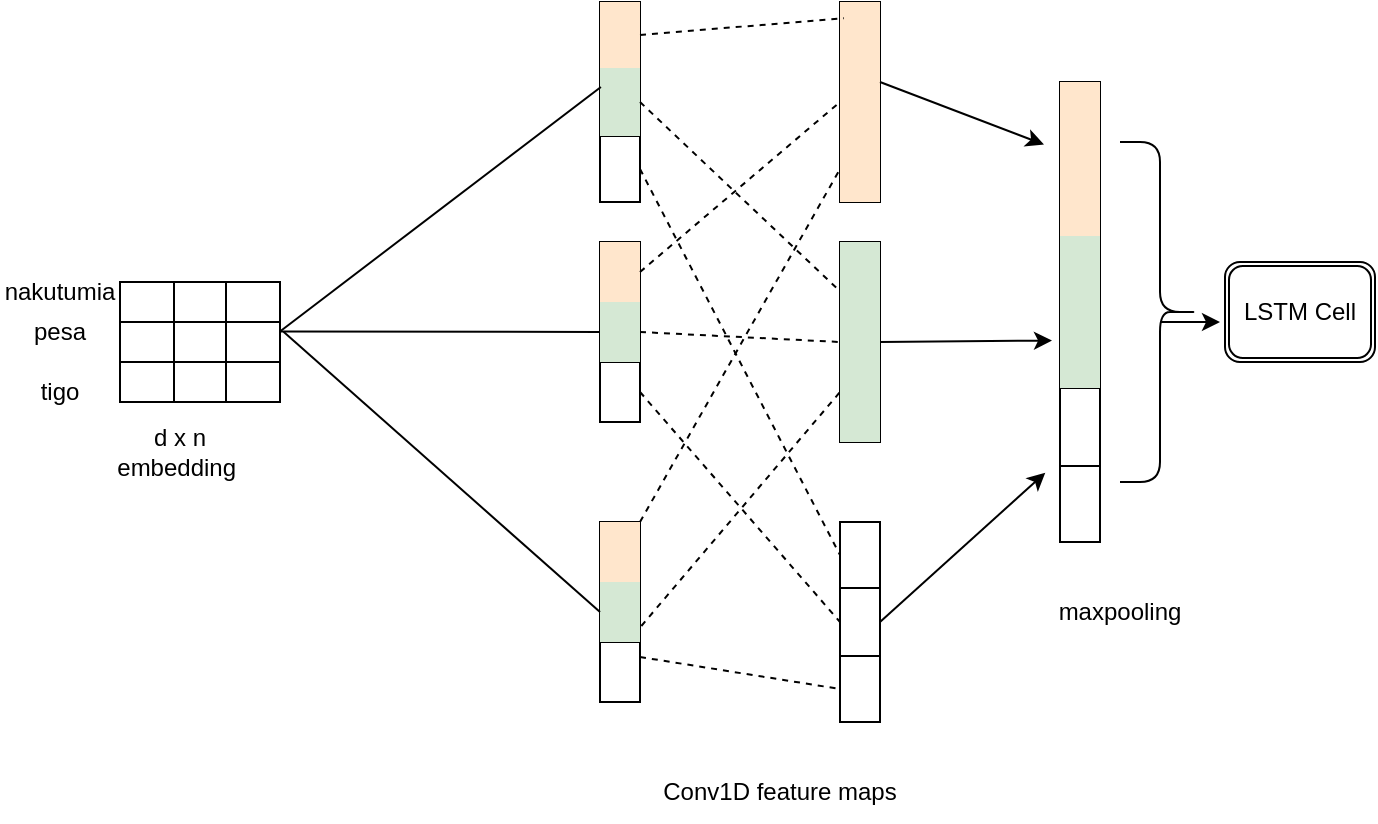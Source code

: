 <mxfile version="21.0.2" type="github">
  <diagram name="Page-1" id="agUg45UXipA3-LXiE4qr">
    <mxGraphModel dx="794" dy="470" grid="1" gridSize="10" guides="1" tooltips="1" connect="1" arrows="1" fold="1" page="1" pageScale="1" pageWidth="850" pageHeight="1100" math="0" shadow="0">
      <root>
        <mxCell id="0" />
        <mxCell id="1" parent="0" />
        <mxCell id="tPql8nwHRE3eNj_HZZmI-1" value="" style="shape=table;startSize=0;container=1;collapsible=0;childLayout=tableLayout;fontSize=16;" vertex="1" parent="1">
          <mxGeometry x="80" y="360" width="80" height="60" as="geometry" />
        </mxCell>
        <mxCell id="tPql8nwHRE3eNj_HZZmI-2" value="" style="shape=tableRow;horizontal=0;startSize=0;swimlaneHead=0;swimlaneBody=0;strokeColor=inherit;top=0;left=0;bottom=0;right=0;collapsible=0;dropTarget=0;fillColor=none;points=[[0,0.5],[1,0.5]];portConstraint=eastwest;fontSize=16;" vertex="1" parent="tPql8nwHRE3eNj_HZZmI-1">
          <mxGeometry width="80" height="20" as="geometry" />
        </mxCell>
        <mxCell id="tPql8nwHRE3eNj_HZZmI-3" value="" style="shape=partialRectangle;html=1;whiteSpace=wrap;connectable=0;strokeColor=inherit;overflow=hidden;fillColor=none;top=0;left=0;bottom=0;right=0;pointerEvents=1;fontSize=16;" vertex="1" parent="tPql8nwHRE3eNj_HZZmI-2">
          <mxGeometry width="27" height="20" as="geometry">
            <mxRectangle width="27" height="20" as="alternateBounds" />
          </mxGeometry>
        </mxCell>
        <mxCell id="tPql8nwHRE3eNj_HZZmI-4" value="" style="shape=partialRectangle;html=1;whiteSpace=wrap;connectable=0;strokeColor=inherit;overflow=hidden;fillColor=none;top=0;left=0;bottom=0;right=0;pointerEvents=1;fontSize=16;" vertex="1" parent="tPql8nwHRE3eNj_HZZmI-2">
          <mxGeometry x="27" width="26" height="20" as="geometry">
            <mxRectangle width="26" height="20" as="alternateBounds" />
          </mxGeometry>
        </mxCell>
        <mxCell id="tPql8nwHRE3eNj_HZZmI-5" value="" style="shape=partialRectangle;html=1;whiteSpace=wrap;connectable=0;strokeColor=inherit;overflow=hidden;fillColor=none;top=0;left=0;bottom=0;right=0;pointerEvents=1;fontSize=16;" vertex="1" parent="tPql8nwHRE3eNj_HZZmI-2">
          <mxGeometry x="53" width="27" height="20" as="geometry">
            <mxRectangle width="27" height="20" as="alternateBounds" />
          </mxGeometry>
        </mxCell>
        <mxCell id="tPql8nwHRE3eNj_HZZmI-6" value="" style="shape=tableRow;horizontal=0;startSize=0;swimlaneHead=0;swimlaneBody=0;strokeColor=inherit;top=0;left=0;bottom=0;right=0;collapsible=0;dropTarget=0;fillColor=none;points=[[0,0.5],[1,0.5]];portConstraint=eastwest;fontSize=16;" vertex="1" parent="tPql8nwHRE3eNj_HZZmI-1">
          <mxGeometry y="20" width="80" height="20" as="geometry" />
        </mxCell>
        <mxCell id="tPql8nwHRE3eNj_HZZmI-7" value="" style="shape=partialRectangle;html=1;whiteSpace=wrap;connectable=0;strokeColor=inherit;overflow=hidden;fillColor=none;top=0;left=0;bottom=0;right=0;pointerEvents=1;fontSize=16;" vertex="1" parent="tPql8nwHRE3eNj_HZZmI-6">
          <mxGeometry width="27" height="20" as="geometry">
            <mxRectangle width="27" height="20" as="alternateBounds" />
          </mxGeometry>
        </mxCell>
        <mxCell id="tPql8nwHRE3eNj_HZZmI-8" value="" style="shape=partialRectangle;html=1;whiteSpace=wrap;connectable=0;strokeColor=inherit;overflow=hidden;fillColor=none;top=0;left=0;bottom=0;right=0;pointerEvents=1;fontSize=16;" vertex="1" parent="tPql8nwHRE3eNj_HZZmI-6">
          <mxGeometry x="27" width="26" height="20" as="geometry">
            <mxRectangle width="26" height="20" as="alternateBounds" />
          </mxGeometry>
        </mxCell>
        <mxCell id="tPql8nwHRE3eNj_HZZmI-9" value="" style="shape=partialRectangle;html=1;whiteSpace=wrap;connectable=0;strokeColor=inherit;overflow=hidden;fillColor=none;top=0;left=0;bottom=0;right=0;pointerEvents=1;fontSize=16;" vertex="1" parent="tPql8nwHRE3eNj_HZZmI-6">
          <mxGeometry x="53" width="27" height="20" as="geometry">
            <mxRectangle width="27" height="20" as="alternateBounds" />
          </mxGeometry>
        </mxCell>
        <mxCell id="tPql8nwHRE3eNj_HZZmI-10" value="" style="shape=tableRow;horizontal=0;startSize=0;swimlaneHead=0;swimlaneBody=0;strokeColor=inherit;top=0;left=0;bottom=0;right=0;collapsible=0;dropTarget=0;fillColor=none;points=[[0,0.5],[1,0.5]];portConstraint=eastwest;fontSize=16;" vertex="1" parent="tPql8nwHRE3eNj_HZZmI-1">
          <mxGeometry y="40" width="80" height="20" as="geometry" />
        </mxCell>
        <mxCell id="tPql8nwHRE3eNj_HZZmI-11" value="" style="shape=partialRectangle;html=1;whiteSpace=wrap;connectable=0;strokeColor=inherit;overflow=hidden;fillColor=none;top=0;left=0;bottom=0;right=0;pointerEvents=1;fontSize=16;" vertex="1" parent="tPql8nwHRE3eNj_HZZmI-10">
          <mxGeometry width="27" height="20" as="geometry">
            <mxRectangle width="27" height="20" as="alternateBounds" />
          </mxGeometry>
        </mxCell>
        <mxCell id="tPql8nwHRE3eNj_HZZmI-12" value="" style="shape=partialRectangle;html=1;whiteSpace=wrap;connectable=0;strokeColor=inherit;overflow=hidden;fillColor=none;top=0;left=0;bottom=0;right=0;pointerEvents=1;fontSize=16;" vertex="1" parent="tPql8nwHRE3eNj_HZZmI-10">
          <mxGeometry x="27" width="26" height="20" as="geometry">
            <mxRectangle width="26" height="20" as="alternateBounds" />
          </mxGeometry>
        </mxCell>
        <mxCell id="tPql8nwHRE3eNj_HZZmI-13" value="" style="shape=partialRectangle;html=1;whiteSpace=wrap;connectable=0;strokeColor=inherit;overflow=hidden;fillColor=none;top=0;left=0;bottom=0;right=0;pointerEvents=1;fontSize=16;" vertex="1" parent="tPql8nwHRE3eNj_HZZmI-10">
          <mxGeometry x="53" width="27" height="20" as="geometry">
            <mxRectangle width="27" height="20" as="alternateBounds" />
          </mxGeometry>
        </mxCell>
        <mxCell id="tPql8nwHRE3eNj_HZZmI-41" value="" style="shape=table;startSize=0;container=1;collapsible=0;childLayout=tableLayout;fontSize=16;direction=north;" vertex="1" parent="1">
          <mxGeometry x="320" y="220" width="20" height="100" as="geometry" />
        </mxCell>
        <mxCell id="tPql8nwHRE3eNj_HZZmI-42" value="" style="shape=tableRow;horizontal=0;startSize=0;swimlaneHead=0;swimlaneBody=0;strokeColor=inherit;top=0;left=0;bottom=0;right=0;collapsible=0;dropTarget=0;fillColor=none;points=[[0,0.5],[1,0.5]];portConstraint=eastwest;fontSize=16;" vertex="1" parent="tPql8nwHRE3eNj_HZZmI-41">
          <mxGeometry width="20" height="33" as="geometry" />
        </mxCell>
        <mxCell id="tPql8nwHRE3eNj_HZZmI-58" style="shape=partialRectangle;html=1;whiteSpace=wrap;connectable=0;strokeColor=#d79b00;overflow=hidden;fillColor=#ffe6cc;top=0;left=0;bottom=0;right=0;pointerEvents=1;fontSize=16;" vertex="1" parent="tPql8nwHRE3eNj_HZZmI-42">
          <mxGeometry width="20" height="33" as="geometry">
            <mxRectangle width="20" height="33" as="alternateBounds" />
          </mxGeometry>
        </mxCell>
        <mxCell id="tPql8nwHRE3eNj_HZZmI-46" value="" style="shape=tableRow;horizontal=0;startSize=0;swimlaneHead=0;swimlaneBody=0;strokeColor=inherit;top=0;left=0;bottom=0;right=0;collapsible=0;dropTarget=0;fillColor=none;points=[[0,0.5],[1,0.5]];portConstraint=eastwest;fontSize=16;" vertex="1" parent="tPql8nwHRE3eNj_HZZmI-41">
          <mxGeometry y="33" width="20" height="34" as="geometry" />
        </mxCell>
        <mxCell id="tPql8nwHRE3eNj_HZZmI-59" style="shape=partialRectangle;html=1;whiteSpace=wrap;connectable=0;strokeColor=#82b366;overflow=hidden;fillColor=#d5e8d4;top=0;left=0;bottom=0;right=0;pointerEvents=1;fontSize=16;" vertex="1" parent="tPql8nwHRE3eNj_HZZmI-46">
          <mxGeometry width="20" height="34" as="geometry">
            <mxRectangle width="20" height="34" as="alternateBounds" />
          </mxGeometry>
        </mxCell>
        <mxCell id="tPql8nwHRE3eNj_HZZmI-54" style="shape=tableRow;horizontal=0;startSize=0;swimlaneHead=0;swimlaneBody=0;strokeColor=inherit;top=0;left=0;bottom=0;right=0;collapsible=0;dropTarget=0;fillColor=none;points=[[0,0.5],[1,0.5]];portConstraint=eastwest;fontSize=16;" vertex="1" parent="tPql8nwHRE3eNj_HZZmI-41">
          <mxGeometry y="67" width="20" height="33" as="geometry" />
        </mxCell>
        <mxCell id="tPql8nwHRE3eNj_HZZmI-60" style="shape=partialRectangle;html=1;whiteSpace=wrap;connectable=0;strokeColor=inherit;overflow=hidden;fillColor=none;top=0;left=0;bottom=0;right=0;pointerEvents=1;fontSize=16;" vertex="1" parent="tPql8nwHRE3eNj_HZZmI-54">
          <mxGeometry width="20" height="33" as="geometry">
            <mxRectangle width="20" height="33" as="alternateBounds" />
          </mxGeometry>
        </mxCell>
        <mxCell id="tPql8nwHRE3eNj_HZZmI-64" value="" style="shape=table;startSize=0;container=1;collapsible=0;childLayout=tableLayout;fontSize=16;direction=north;" vertex="1" parent="1">
          <mxGeometry x="320" y="480" width="20" height="90" as="geometry" />
        </mxCell>
        <mxCell id="tPql8nwHRE3eNj_HZZmI-65" value="" style="shape=tableRow;horizontal=0;startSize=0;swimlaneHead=0;swimlaneBody=0;strokeColor=inherit;top=0;left=0;bottom=0;right=0;collapsible=0;dropTarget=0;fillColor=none;points=[[0,0.5],[1,0.5]];portConstraint=eastwest;fontSize=16;" vertex="1" parent="tPql8nwHRE3eNj_HZZmI-64">
          <mxGeometry width="20" height="30" as="geometry" />
        </mxCell>
        <mxCell id="tPql8nwHRE3eNj_HZZmI-66" style="shape=partialRectangle;html=1;whiteSpace=wrap;connectable=0;strokeColor=#d79b00;overflow=hidden;fillColor=#ffe6cc;top=0;left=0;bottom=0;right=0;pointerEvents=1;fontSize=16;" vertex="1" parent="tPql8nwHRE3eNj_HZZmI-65">
          <mxGeometry width="20" height="30" as="geometry">
            <mxRectangle width="20" height="30" as="alternateBounds" />
          </mxGeometry>
        </mxCell>
        <mxCell id="tPql8nwHRE3eNj_HZZmI-67" value="" style="shape=tableRow;horizontal=0;startSize=0;swimlaneHead=0;swimlaneBody=0;strokeColor=inherit;top=0;left=0;bottom=0;right=0;collapsible=0;dropTarget=0;fillColor=none;points=[[0,0.5],[1,0.5]];portConstraint=eastwest;fontSize=16;" vertex="1" parent="tPql8nwHRE3eNj_HZZmI-64">
          <mxGeometry y="30" width="20" height="30" as="geometry" />
        </mxCell>
        <mxCell id="tPql8nwHRE3eNj_HZZmI-68" style="shape=partialRectangle;html=1;whiteSpace=wrap;connectable=0;strokeColor=#82b366;overflow=hidden;fillColor=#d5e8d4;top=0;left=0;bottom=0;right=0;pointerEvents=1;fontSize=16;" vertex="1" parent="tPql8nwHRE3eNj_HZZmI-67">
          <mxGeometry width="20" height="30" as="geometry">
            <mxRectangle width="20" height="30" as="alternateBounds" />
          </mxGeometry>
        </mxCell>
        <mxCell id="tPql8nwHRE3eNj_HZZmI-69" style="shape=tableRow;horizontal=0;startSize=0;swimlaneHead=0;swimlaneBody=0;strokeColor=inherit;top=0;left=0;bottom=0;right=0;collapsible=0;dropTarget=0;fillColor=none;points=[[0,0.5],[1,0.5]];portConstraint=eastwest;fontSize=16;" vertex="1" parent="tPql8nwHRE3eNj_HZZmI-64">
          <mxGeometry y="60" width="20" height="30" as="geometry" />
        </mxCell>
        <mxCell id="tPql8nwHRE3eNj_HZZmI-70" style="shape=partialRectangle;html=1;whiteSpace=wrap;connectable=0;strokeColor=inherit;overflow=hidden;fillColor=none;top=0;left=0;bottom=0;right=0;pointerEvents=1;fontSize=16;" vertex="1" parent="tPql8nwHRE3eNj_HZZmI-69">
          <mxGeometry width="20" height="30" as="geometry">
            <mxRectangle width="20" height="30" as="alternateBounds" />
          </mxGeometry>
        </mxCell>
        <mxCell id="tPql8nwHRE3eNj_HZZmI-71" value="" style="shape=table;startSize=0;container=1;collapsible=0;childLayout=tableLayout;fontSize=16;direction=north;" vertex="1" parent="1">
          <mxGeometry x="320" y="340" width="20" height="90" as="geometry" />
        </mxCell>
        <mxCell id="tPql8nwHRE3eNj_HZZmI-72" value="" style="shape=tableRow;horizontal=0;startSize=0;swimlaneHead=0;swimlaneBody=0;strokeColor=inherit;top=0;left=0;bottom=0;right=0;collapsible=0;dropTarget=0;fillColor=none;points=[[0,0.5],[1,0.5]];portConstraint=eastwest;fontSize=16;" vertex="1" parent="tPql8nwHRE3eNj_HZZmI-71">
          <mxGeometry width="20" height="30" as="geometry" />
        </mxCell>
        <mxCell id="tPql8nwHRE3eNj_HZZmI-73" style="shape=partialRectangle;html=1;whiteSpace=wrap;connectable=0;strokeColor=#d79b00;overflow=hidden;fillColor=#ffe6cc;top=0;left=0;bottom=0;right=0;pointerEvents=1;fontSize=16;" vertex="1" parent="tPql8nwHRE3eNj_HZZmI-72">
          <mxGeometry width="20" height="30" as="geometry">
            <mxRectangle width="20" height="30" as="alternateBounds" />
          </mxGeometry>
        </mxCell>
        <mxCell id="tPql8nwHRE3eNj_HZZmI-74" value="" style="shape=tableRow;horizontal=0;startSize=0;swimlaneHead=0;swimlaneBody=0;strokeColor=inherit;top=0;left=0;bottom=0;right=0;collapsible=0;dropTarget=0;fillColor=none;points=[[0,0.5],[1,0.5]];portConstraint=eastwest;fontSize=16;" vertex="1" parent="tPql8nwHRE3eNj_HZZmI-71">
          <mxGeometry y="30" width="20" height="30" as="geometry" />
        </mxCell>
        <mxCell id="tPql8nwHRE3eNj_HZZmI-75" style="shape=partialRectangle;html=1;whiteSpace=wrap;connectable=0;strokeColor=#82b366;overflow=hidden;fillColor=#d5e8d4;top=0;left=0;bottom=0;right=0;pointerEvents=1;fontSize=16;" vertex="1" parent="tPql8nwHRE3eNj_HZZmI-74">
          <mxGeometry width="20" height="30" as="geometry">
            <mxRectangle width="20" height="30" as="alternateBounds" />
          </mxGeometry>
        </mxCell>
        <mxCell id="tPql8nwHRE3eNj_HZZmI-76" style="shape=tableRow;horizontal=0;startSize=0;swimlaneHead=0;swimlaneBody=0;strokeColor=inherit;top=0;left=0;bottom=0;right=0;collapsible=0;dropTarget=0;fillColor=none;points=[[0,0.5],[1,0.5]];portConstraint=eastwest;fontSize=16;" vertex="1" parent="tPql8nwHRE3eNj_HZZmI-71">
          <mxGeometry y="60" width="20" height="30" as="geometry" />
        </mxCell>
        <mxCell id="tPql8nwHRE3eNj_HZZmI-77" style="shape=partialRectangle;html=1;whiteSpace=wrap;connectable=0;strokeColor=inherit;overflow=hidden;fillColor=none;top=0;left=0;bottom=0;right=0;pointerEvents=1;fontSize=16;" vertex="1" parent="tPql8nwHRE3eNj_HZZmI-76">
          <mxGeometry width="20" height="30" as="geometry">
            <mxRectangle width="20" height="30" as="alternateBounds" />
          </mxGeometry>
        </mxCell>
        <mxCell id="tPql8nwHRE3eNj_HZZmI-78" value="" style="shape=table;startSize=0;container=1;collapsible=0;childLayout=tableLayout;fontSize=16;direction=north;" vertex="1" parent="1">
          <mxGeometry x="440" y="220" width="20" height="100" as="geometry" />
        </mxCell>
        <mxCell id="tPql8nwHRE3eNj_HZZmI-79" value="" style="shape=tableRow;horizontal=0;startSize=0;swimlaneHead=0;swimlaneBody=0;strokeColor=inherit;top=0;left=0;bottom=0;right=0;collapsible=0;dropTarget=0;fillColor=none;points=[[0,0.5],[1,0.5]];portConstraint=eastwest;fontSize=16;" vertex="1" parent="tPql8nwHRE3eNj_HZZmI-78">
          <mxGeometry width="20" height="33" as="geometry" />
        </mxCell>
        <mxCell id="tPql8nwHRE3eNj_HZZmI-80" style="shape=partialRectangle;html=1;whiteSpace=wrap;connectable=0;strokeColor=#d79b00;overflow=hidden;fillColor=#ffe6cc;top=0;left=0;bottom=0;right=0;pointerEvents=1;fontSize=16;" vertex="1" parent="tPql8nwHRE3eNj_HZZmI-79">
          <mxGeometry width="20" height="33" as="geometry">
            <mxRectangle width="20" height="33" as="alternateBounds" />
          </mxGeometry>
        </mxCell>
        <mxCell id="tPql8nwHRE3eNj_HZZmI-81" value="" style="shape=tableRow;horizontal=0;startSize=0;swimlaneHead=0;swimlaneBody=0;strokeColor=inherit;top=0;left=0;bottom=0;right=0;collapsible=0;dropTarget=0;fillColor=none;points=[[0,0.5],[1,0.5]];portConstraint=eastwest;fontSize=16;" vertex="1" parent="tPql8nwHRE3eNj_HZZmI-78">
          <mxGeometry y="33" width="20" height="34" as="geometry" />
        </mxCell>
        <mxCell id="tPql8nwHRE3eNj_HZZmI-82" style="shape=partialRectangle;html=1;whiteSpace=wrap;connectable=0;strokeColor=#d79b00;overflow=hidden;fillColor=#ffe6cc;top=0;left=0;bottom=0;right=0;pointerEvents=1;fontSize=16;" vertex="1" parent="tPql8nwHRE3eNj_HZZmI-81">
          <mxGeometry width="20" height="34" as="geometry">
            <mxRectangle width="20" height="34" as="alternateBounds" />
          </mxGeometry>
        </mxCell>
        <mxCell id="tPql8nwHRE3eNj_HZZmI-83" style="shape=tableRow;horizontal=0;startSize=0;swimlaneHead=0;swimlaneBody=0;strokeColor=inherit;top=0;left=0;bottom=0;right=0;collapsible=0;dropTarget=0;fillColor=none;points=[[0,0.5],[1,0.5]];portConstraint=eastwest;fontSize=16;" vertex="1" parent="tPql8nwHRE3eNj_HZZmI-78">
          <mxGeometry y="67" width="20" height="33" as="geometry" />
        </mxCell>
        <mxCell id="tPql8nwHRE3eNj_HZZmI-84" style="shape=partialRectangle;html=1;whiteSpace=wrap;connectable=0;strokeColor=#d79b00;overflow=hidden;fillColor=#ffe6cc;top=0;left=0;bottom=0;right=0;pointerEvents=1;fontSize=16;" vertex="1" parent="tPql8nwHRE3eNj_HZZmI-83">
          <mxGeometry width="20" height="33" as="geometry">
            <mxRectangle width="20" height="33" as="alternateBounds" />
          </mxGeometry>
        </mxCell>
        <mxCell id="tPql8nwHRE3eNj_HZZmI-85" value="" style="shape=table;startSize=0;container=1;collapsible=0;childLayout=tableLayout;fontSize=16;direction=north;" vertex="1" parent="1">
          <mxGeometry x="440" y="340" width="20" height="100" as="geometry" />
        </mxCell>
        <mxCell id="tPql8nwHRE3eNj_HZZmI-86" value="" style="shape=tableRow;horizontal=0;startSize=0;swimlaneHead=0;swimlaneBody=0;strokeColor=inherit;top=0;left=0;bottom=0;right=0;collapsible=0;dropTarget=0;fillColor=none;points=[[0,0.5],[1,0.5]];portConstraint=eastwest;fontSize=16;" vertex="1" parent="tPql8nwHRE3eNj_HZZmI-85">
          <mxGeometry width="20" height="33" as="geometry" />
        </mxCell>
        <mxCell id="tPql8nwHRE3eNj_HZZmI-87" style="shape=partialRectangle;html=1;whiteSpace=wrap;connectable=0;strokeColor=#82b366;overflow=hidden;fillColor=#d5e8d4;top=0;left=0;bottom=0;right=0;pointerEvents=1;fontSize=16;" vertex="1" parent="tPql8nwHRE3eNj_HZZmI-86">
          <mxGeometry width="20" height="33" as="geometry">
            <mxRectangle width="20" height="33" as="alternateBounds" />
          </mxGeometry>
        </mxCell>
        <mxCell id="tPql8nwHRE3eNj_HZZmI-88" value="" style="shape=tableRow;horizontal=0;startSize=0;swimlaneHead=0;swimlaneBody=0;strokeColor=inherit;top=0;left=0;bottom=0;right=0;collapsible=0;dropTarget=0;fillColor=none;points=[[0,0.5],[1,0.5]];portConstraint=eastwest;fontSize=16;" vertex="1" parent="tPql8nwHRE3eNj_HZZmI-85">
          <mxGeometry y="33" width="20" height="34" as="geometry" />
        </mxCell>
        <mxCell id="tPql8nwHRE3eNj_HZZmI-89" style="shape=partialRectangle;html=1;whiteSpace=wrap;connectable=0;strokeColor=#82b366;overflow=hidden;fillColor=#d5e8d4;top=0;left=0;bottom=0;right=0;pointerEvents=1;fontSize=16;" vertex="1" parent="tPql8nwHRE3eNj_HZZmI-88">
          <mxGeometry width="20" height="34" as="geometry">
            <mxRectangle width="20" height="34" as="alternateBounds" />
          </mxGeometry>
        </mxCell>
        <mxCell id="tPql8nwHRE3eNj_HZZmI-90" style="shape=tableRow;horizontal=0;startSize=0;swimlaneHead=0;swimlaneBody=0;strokeColor=inherit;top=0;left=0;bottom=0;right=0;collapsible=0;dropTarget=0;fillColor=none;points=[[0,0.5],[1,0.5]];portConstraint=eastwest;fontSize=16;" vertex="1" parent="tPql8nwHRE3eNj_HZZmI-85">
          <mxGeometry y="67" width="20" height="33" as="geometry" />
        </mxCell>
        <mxCell id="tPql8nwHRE3eNj_HZZmI-91" style="shape=partialRectangle;html=1;whiteSpace=wrap;connectable=0;strokeColor=#82b366;overflow=hidden;fillColor=#d5e8d4;top=0;left=0;bottom=0;right=0;pointerEvents=1;fontSize=16;" vertex="1" parent="tPql8nwHRE3eNj_HZZmI-90">
          <mxGeometry width="20" height="33" as="geometry">
            <mxRectangle width="20" height="33" as="alternateBounds" />
          </mxGeometry>
        </mxCell>
        <mxCell id="tPql8nwHRE3eNj_HZZmI-99" value="" style="shape=table;startSize=0;container=1;collapsible=0;childLayout=tableLayout;fontSize=16;" vertex="1" parent="1">
          <mxGeometry x="440" y="480" width="20" height="100" as="geometry" />
        </mxCell>
        <mxCell id="tPql8nwHRE3eNj_HZZmI-100" value="" style="shape=tableRow;horizontal=0;startSize=0;swimlaneHead=0;swimlaneBody=0;strokeColor=inherit;top=0;left=0;bottom=0;right=0;collapsible=0;dropTarget=0;fillColor=none;points=[[0,0.5],[1,0.5]];portConstraint=eastwest;fontSize=16;" vertex="1" parent="tPql8nwHRE3eNj_HZZmI-99">
          <mxGeometry width="20" height="33" as="geometry" />
        </mxCell>
        <mxCell id="tPql8nwHRE3eNj_HZZmI-101" value="" style="shape=partialRectangle;html=1;whiteSpace=wrap;connectable=0;strokeColor=inherit;overflow=hidden;fillColor=none;top=0;left=0;bottom=0;right=0;pointerEvents=1;fontSize=16;" vertex="1" parent="tPql8nwHRE3eNj_HZZmI-100">
          <mxGeometry width="20" height="33" as="geometry">
            <mxRectangle width="20" height="33" as="alternateBounds" />
          </mxGeometry>
        </mxCell>
        <mxCell id="tPql8nwHRE3eNj_HZZmI-104" value="" style="shape=tableRow;horizontal=0;startSize=0;swimlaneHead=0;swimlaneBody=0;strokeColor=inherit;top=0;left=0;bottom=0;right=0;collapsible=0;dropTarget=0;fillColor=none;points=[[0,0.5],[1,0.5]];portConstraint=eastwest;fontSize=16;" vertex="1" parent="tPql8nwHRE3eNj_HZZmI-99">
          <mxGeometry y="33" width="20" height="34" as="geometry" />
        </mxCell>
        <mxCell id="tPql8nwHRE3eNj_HZZmI-105" value="" style="shape=partialRectangle;html=1;whiteSpace=wrap;connectable=0;strokeColor=inherit;overflow=hidden;fillColor=none;top=0;left=0;bottom=0;right=0;pointerEvents=1;fontSize=16;" vertex="1" parent="tPql8nwHRE3eNj_HZZmI-104">
          <mxGeometry width="20" height="34" as="geometry">
            <mxRectangle width="20" height="34" as="alternateBounds" />
          </mxGeometry>
        </mxCell>
        <mxCell id="tPql8nwHRE3eNj_HZZmI-108" value="" style="shape=tableRow;horizontal=0;startSize=0;swimlaneHead=0;swimlaneBody=0;strokeColor=inherit;top=0;left=0;bottom=0;right=0;collapsible=0;dropTarget=0;fillColor=none;points=[[0,0.5],[1,0.5]];portConstraint=eastwest;fontSize=16;" vertex="1" parent="tPql8nwHRE3eNj_HZZmI-99">
          <mxGeometry y="67" width="20" height="33" as="geometry" />
        </mxCell>
        <mxCell id="tPql8nwHRE3eNj_HZZmI-109" value="" style="shape=partialRectangle;html=1;whiteSpace=wrap;connectable=0;strokeColor=inherit;overflow=hidden;fillColor=none;top=0;left=0;bottom=0;right=0;pointerEvents=1;fontSize=16;" vertex="1" parent="tPql8nwHRE3eNj_HZZmI-108">
          <mxGeometry width="20" height="33" as="geometry">
            <mxRectangle width="20" height="33" as="alternateBounds" />
          </mxGeometry>
        </mxCell>
        <mxCell id="tPql8nwHRE3eNj_HZZmI-112" value="" style="shape=table;startSize=0;container=1;collapsible=0;childLayout=tableLayout;fontSize=16;" vertex="1" parent="1">
          <mxGeometry x="550" y="260" width="20" height="230" as="geometry" />
        </mxCell>
        <mxCell id="tPql8nwHRE3eNj_HZZmI-113" value="" style="shape=tableRow;horizontal=0;startSize=0;swimlaneHead=0;swimlaneBody=0;strokeColor=inherit;top=0;left=0;bottom=0;right=0;collapsible=0;dropTarget=0;fillColor=none;points=[[0,0.5],[1,0.5]];portConstraint=eastwest;fontSize=16;" vertex="1" parent="tPql8nwHRE3eNj_HZZmI-112">
          <mxGeometry width="20" height="38" as="geometry" />
        </mxCell>
        <mxCell id="tPql8nwHRE3eNj_HZZmI-114" value="" style="shape=partialRectangle;html=1;whiteSpace=wrap;connectable=0;strokeColor=#d79b00;overflow=hidden;fillColor=#ffe6cc;top=0;left=0;bottom=0;right=0;pointerEvents=1;fontSize=16;" vertex="1" parent="tPql8nwHRE3eNj_HZZmI-113">
          <mxGeometry width="20" height="38" as="geometry">
            <mxRectangle width="20" height="38" as="alternateBounds" />
          </mxGeometry>
        </mxCell>
        <mxCell id="tPql8nwHRE3eNj_HZZmI-117" value="" style="shape=tableRow;horizontal=0;startSize=0;swimlaneHead=0;swimlaneBody=0;strokeColor=inherit;top=0;left=0;bottom=0;right=0;collapsible=0;dropTarget=0;fillColor=none;points=[[0,0.5],[1,0.5]];portConstraint=eastwest;fontSize=16;" vertex="1" parent="tPql8nwHRE3eNj_HZZmI-112">
          <mxGeometry y="38" width="20" height="39" as="geometry" />
        </mxCell>
        <mxCell id="tPql8nwHRE3eNj_HZZmI-118" value="" style="shape=partialRectangle;html=1;whiteSpace=wrap;connectable=0;strokeColor=#d79b00;overflow=hidden;fillColor=#ffe6cc;top=0;left=0;bottom=0;right=0;pointerEvents=1;fontSize=16;" vertex="1" parent="tPql8nwHRE3eNj_HZZmI-117">
          <mxGeometry width="20" height="39" as="geometry">
            <mxRectangle width="20" height="39" as="alternateBounds" />
          </mxGeometry>
        </mxCell>
        <mxCell id="tPql8nwHRE3eNj_HZZmI-121" value="" style="shape=tableRow;horizontal=0;startSize=0;swimlaneHead=0;swimlaneBody=0;strokeColor=inherit;top=0;left=0;bottom=0;right=0;collapsible=0;dropTarget=0;fillColor=none;points=[[0,0.5],[1,0.5]];portConstraint=eastwest;fontSize=16;" vertex="1" parent="tPql8nwHRE3eNj_HZZmI-112">
          <mxGeometry y="77" width="20" height="38" as="geometry" />
        </mxCell>
        <mxCell id="tPql8nwHRE3eNj_HZZmI-122" value="" style="shape=partialRectangle;html=1;whiteSpace=wrap;connectable=0;strokeColor=#82b366;overflow=hidden;fillColor=#d5e8d4;top=0;left=0;bottom=0;right=0;pointerEvents=1;fontSize=16;" vertex="1" parent="tPql8nwHRE3eNj_HZZmI-121">
          <mxGeometry width="20" height="38" as="geometry">
            <mxRectangle width="20" height="38" as="alternateBounds" />
          </mxGeometry>
        </mxCell>
        <mxCell id="tPql8nwHRE3eNj_HZZmI-125" style="shape=tableRow;horizontal=0;startSize=0;swimlaneHead=0;swimlaneBody=0;strokeColor=inherit;top=0;left=0;bottom=0;right=0;collapsible=0;dropTarget=0;fillColor=none;points=[[0,0.5],[1,0.5]];portConstraint=eastwest;fontSize=16;" vertex="1" parent="tPql8nwHRE3eNj_HZZmI-112">
          <mxGeometry y="115" width="20" height="38" as="geometry" />
        </mxCell>
        <mxCell id="tPql8nwHRE3eNj_HZZmI-126" style="shape=partialRectangle;html=1;whiteSpace=wrap;connectable=0;strokeColor=#82b366;overflow=hidden;fillColor=#d5e8d4;top=0;left=0;bottom=0;right=0;pointerEvents=1;fontSize=16;" vertex="1" parent="tPql8nwHRE3eNj_HZZmI-125">
          <mxGeometry width="20" height="38" as="geometry">
            <mxRectangle width="20" height="38" as="alternateBounds" />
          </mxGeometry>
        </mxCell>
        <mxCell id="tPql8nwHRE3eNj_HZZmI-127" style="shape=tableRow;horizontal=0;startSize=0;swimlaneHead=0;swimlaneBody=0;strokeColor=inherit;top=0;left=0;bottom=0;right=0;collapsible=0;dropTarget=0;fillColor=none;points=[[0,0.5],[1,0.5]];portConstraint=eastwest;fontSize=16;" vertex="1" parent="tPql8nwHRE3eNj_HZZmI-112">
          <mxGeometry y="153" width="20" height="39" as="geometry" />
        </mxCell>
        <mxCell id="tPql8nwHRE3eNj_HZZmI-128" style="shape=partialRectangle;html=1;whiteSpace=wrap;connectable=0;strokeColor=inherit;overflow=hidden;fillColor=none;top=0;left=0;bottom=0;right=0;pointerEvents=1;fontSize=16;" vertex="1" parent="tPql8nwHRE3eNj_HZZmI-127">
          <mxGeometry width="20" height="39" as="geometry">
            <mxRectangle width="20" height="39" as="alternateBounds" />
          </mxGeometry>
        </mxCell>
        <mxCell id="tPql8nwHRE3eNj_HZZmI-129" style="shape=tableRow;horizontal=0;startSize=0;swimlaneHead=0;swimlaneBody=0;strokeColor=inherit;top=0;left=0;bottom=0;right=0;collapsible=0;dropTarget=0;fillColor=none;points=[[0,0.5],[1,0.5]];portConstraint=eastwest;fontSize=16;" vertex="1" parent="tPql8nwHRE3eNj_HZZmI-112">
          <mxGeometry y="192" width="20" height="38" as="geometry" />
        </mxCell>
        <mxCell id="tPql8nwHRE3eNj_HZZmI-130" style="shape=partialRectangle;html=1;whiteSpace=wrap;connectable=0;strokeColor=inherit;overflow=hidden;fillColor=none;top=0;left=0;bottom=0;right=0;pointerEvents=1;fontSize=16;" vertex="1" parent="tPql8nwHRE3eNj_HZZmI-129">
          <mxGeometry width="20" height="38" as="geometry">
            <mxRectangle width="20" height="38" as="alternateBounds" />
          </mxGeometry>
        </mxCell>
        <mxCell id="tPql8nwHRE3eNj_HZZmI-132" value="" style="endArrow=none;html=1;rounded=0;entryX=0.575;entryY=0.022;entryDx=0;entryDy=0;entryPerimeter=0;exitX=1.006;exitY=0.217;exitDx=0;exitDy=0;exitPerimeter=0;" edge="1" parent="1" source="tPql8nwHRE3eNj_HZZmI-6" target="tPql8nwHRE3eNj_HZZmI-41">
          <mxGeometry width="50" height="50" relative="1" as="geometry">
            <mxPoint x="200" y="410" as="sourcePoint" />
            <mxPoint x="250" y="360" as="targetPoint" />
          </mxGeometry>
        </mxCell>
        <mxCell id="tPql8nwHRE3eNj_HZZmI-133" value="" style="endArrow=none;html=1;rounded=0;exitX=0.5;exitY=0;exitDx=0;exitDy=0;entryX=1.006;entryY=0.236;entryDx=0;entryDy=0;entryPerimeter=0;" edge="1" parent="1" source="tPql8nwHRE3eNj_HZZmI-71" target="tPql8nwHRE3eNj_HZZmI-6">
          <mxGeometry width="50" height="50" relative="1" as="geometry">
            <mxPoint x="330" y="360" as="sourcePoint" />
            <mxPoint x="200" y="400" as="targetPoint" />
          </mxGeometry>
        </mxCell>
        <mxCell id="tPql8nwHRE3eNj_HZZmI-134" value="" style="endArrow=none;html=1;rounded=0;exitX=1.022;exitY=0.245;exitDx=0;exitDy=0;exitPerimeter=0;entryX=0.5;entryY=0;entryDx=0;entryDy=0;" edge="1" parent="1" source="tPql8nwHRE3eNj_HZZmI-6" target="tPql8nwHRE3eNj_HZZmI-64">
          <mxGeometry width="50" height="50" relative="1" as="geometry">
            <mxPoint x="230" y="540" as="sourcePoint" />
            <mxPoint x="280" y="490" as="targetPoint" />
          </mxGeometry>
        </mxCell>
        <mxCell id="tPql8nwHRE3eNj_HZZmI-135" value="" style="endArrow=none;html=1;rounded=0;entryX=0.919;entryY=0.1;entryDx=0;entryDy=0;entryPerimeter=0;exitX=1;exitY=0.5;exitDx=0;exitDy=0;dashed=1;" edge="1" parent="1" source="tPql8nwHRE3eNj_HZZmI-42" target="tPql8nwHRE3eNj_HZZmI-78">
          <mxGeometry width="50" height="50" relative="1" as="geometry">
            <mxPoint x="340" y="220" as="sourcePoint" />
            <mxPoint x="390" y="170" as="targetPoint" />
          </mxGeometry>
        </mxCell>
        <mxCell id="tPql8nwHRE3eNj_HZZmI-136" value="" style="endArrow=none;html=1;rounded=0;entryX=0;entryY=0.5;entryDx=0;entryDy=0;dashed=1;" edge="1" parent="1" target="tPql8nwHRE3eNj_HZZmI-83">
          <mxGeometry width="50" height="50" relative="1" as="geometry">
            <mxPoint x="340" y="480" as="sourcePoint" />
            <mxPoint x="390" y="440" as="targetPoint" />
          </mxGeometry>
        </mxCell>
        <mxCell id="tPql8nwHRE3eNj_HZZmI-137" value="" style="endArrow=none;html=1;rounded=0;entryX=0.5;entryY=0;entryDx=0;entryDy=0;exitX=1;exitY=0.5;exitDx=0;exitDy=0;dashed=1;" edge="1" parent="1" source="tPql8nwHRE3eNj_HZZmI-72" target="tPql8nwHRE3eNj_HZZmI-78">
          <mxGeometry width="50" height="50" relative="1" as="geometry">
            <mxPoint x="340" y="350" as="sourcePoint" />
            <mxPoint x="390" y="300" as="targetPoint" />
          </mxGeometry>
        </mxCell>
        <mxCell id="tPql8nwHRE3eNj_HZZmI-138" value="" style="endArrow=none;html=1;rounded=0;entryX=0.25;entryY=0;entryDx=0;entryDy=0;exitX=1.034;exitY=-0.267;exitDx=0;exitDy=0;exitPerimeter=0;dashed=1;" edge="1" parent="1" source="tPql8nwHRE3eNj_HZZmI-69" target="tPql8nwHRE3eNj_HZZmI-85">
          <mxGeometry width="50" height="50" relative="1" as="geometry">
            <mxPoint x="340" y="530" as="sourcePoint" />
            <mxPoint x="390" y="480" as="targetPoint" />
          </mxGeometry>
        </mxCell>
        <mxCell id="tPql8nwHRE3eNj_HZZmI-139" value="" style="endArrow=none;html=1;rounded=0;entryX=0.001;entryY=0.747;entryDx=0;entryDy=0;entryPerimeter=0;exitX=1;exitY=0.5;exitDx=0;exitDy=0;dashed=1;" edge="1" parent="1" source="tPql8nwHRE3eNj_HZZmI-46" target="tPql8nwHRE3eNj_HZZmI-86">
          <mxGeometry width="50" height="50" relative="1" as="geometry">
            <mxPoint x="340" y="270" as="sourcePoint" />
            <mxPoint x="390" y="220" as="targetPoint" />
          </mxGeometry>
        </mxCell>
        <mxCell id="tPql8nwHRE3eNj_HZZmI-140" value="" style="endArrow=none;html=1;rounded=0;exitX=0.5;exitY=1;exitDx=0;exitDy=0;entryX=0.5;entryY=0;entryDx=0;entryDy=0;dashed=1;" edge="1" parent="1" source="tPql8nwHRE3eNj_HZZmI-71" target="tPql8nwHRE3eNj_HZZmI-85">
          <mxGeometry width="50" height="50" relative="1" as="geometry">
            <mxPoint x="340" y="410" as="sourcePoint" />
            <mxPoint x="390" y="360" as="targetPoint" />
          </mxGeometry>
        </mxCell>
        <mxCell id="tPql8nwHRE3eNj_HZZmI-141" value="" style="endArrow=none;html=1;rounded=0;entryX=0;entryY=0.5;entryDx=0;entryDy=0;exitX=1;exitY=0.5;exitDx=0;exitDy=0;dashed=1;" edge="1" parent="1" source="tPql8nwHRE3eNj_HZZmI-76" target="tPql8nwHRE3eNj_HZZmI-104">
          <mxGeometry width="50" height="50" relative="1" as="geometry">
            <mxPoint x="340" y="410" as="sourcePoint" />
            <mxPoint x="390" y="360" as="targetPoint" />
          </mxGeometry>
        </mxCell>
        <mxCell id="tPql8nwHRE3eNj_HZZmI-142" value="" style="endArrow=none;html=1;rounded=0;exitX=1;exitY=0.5;exitDx=0;exitDy=0;entryX=0;entryY=0.5;entryDx=0;entryDy=0;dashed=1;" edge="1" parent="1" source="tPql8nwHRE3eNj_HZZmI-54" target="tPql8nwHRE3eNj_HZZmI-100">
          <mxGeometry width="50" height="50" relative="1" as="geometry">
            <mxPoint x="340" y="410" as="sourcePoint" />
            <mxPoint x="390" y="360" as="targetPoint" />
          </mxGeometry>
        </mxCell>
        <mxCell id="tPql8nwHRE3eNj_HZZmI-143" value="" style="endArrow=none;html=1;rounded=0;exitX=0.25;exitY=1;exitDx=0;exitDy=0;entryX=0;entryY=0.5;entryDx=0;entryDy=0;dashed=1;" edge="1" parent="1" source="tPql8nwHRE3eNj_HZZmI-64" target="tPql8nwHRE3eNj_HZZmI-108">
          <mxGeometry width="50" height="50" relative="1" as="geometry">
            <mxPoint x="340" y="410" as="sourcePoint" />
            <mxPoint x="390" y="360" as="targetPoint" />
          </mxGeometry>
        </mxCell>
        <mxCell id="tPql8nwHRE3eNj_HZZmI-146" value="" style="shape=curlyBracket;whiteSpace=wrap;html=1;rounded=1;flipH=1;labelPosition=right;verticalLabelPosition=middle;align=left;verticalAlign=middle;size=0.5;" vertex="1" parent="1">
          <mxGeometry x="580" y="290" width="40" height="170" as="geometry" />
        </mxCell>
        <mxCell id="tPql8nwHRE3eNj_HZZmI-149" value="" style="shape=ext;double=1;rounded=1;whiteSpace=wrap;html=1;" vertex="1" parent="1">
          <mxGeometry x="632.5" y="350" width="75" height="50" as="geometry" />
        </mxCell>
        <mxCell id="tPql8nwHRE3eNj_HZZmI-150" value="" style="endArrow=classic;html=1;rounded=0;" edge="1" parent="1">
          <mxGeometry width="50" height="50" relative="1" as="geometry">
            <mxPoint x="600" y="380" as="sourcePoint" />
            <mxPoint x="630" y="380" as="targetPoint" />
            <Array as="points">
              <mxPoint x="610" y="380" />
            </Array>
          </mxGeometry>
        </mxCell>
        <mxCell id="tPql8nwHRE3eNj_HZZmI-151" value="d x n&lt;br&gt;embedding&amp;nbsp;" style="text;html=1;strokeColor=none;fillColor=none;align=center;verticalAlign=middle;whiteSpace=wrap;rounded=0;" vertex="1" parent="1">
          <mxGeometry x="80" y="430" width="60" height="30" as="geometry" />
        </mxCell>
        <mxCell id="tPql8nwHRE3eNj_HZZmI-152" value="nakutumia" style="text;html=1;strokeColor=none;fillColor=none;align=center;verticalAlign=middle;whiteSpace=wrap;rounded=0;" vertex="1" parent="1">
          <mxGeometry x="20" y="350" width="60" height="30" as="geometry" />
        </mxCell>
        <mxCell id="tPql8nwHRE3eNj_HZZmI-153" value="pesa" style="text;html=1;strokeColor=none;fillColor=none;align=center;verticalAlign=middle;whiteSpace=wrap;rounded=0;" vertex="1" parent="1">
          <mxGeometry x="20" y="370" width="60" height="30" as="geometry" />
        </mxCell>
        <mxCell id="tPql8nwHRE3eNj_HZZmI-154" value="tigo" style="text;html=1;strokeColor=none;fillColor=none;align=center;verticalAlign=middle;whiteSpace=wrap;rounded=0;" vertex="1" parent="1">
          <mxGeometry x="20" y="400" width="60" height="30" as="geometry" />
        </mxCell>
        <mxCell id="tPql8nwHRE3eNj_HZZmI-155" value="Conv1D feature maps" style="text;html=1;strokeColor=none;fillColor=none;align=center;verticalAlign=middle;whiteSpace=wrap;rounded=0;" vertex="1" parent="1">
          <mxGeometry x="350" y="600" width="120" height="30" as="geometry" />
        </mxCell>
        <mxCell id="tPql8nwHRE3eNj_HZZmI-156" value="maxpooling" style="text;html=1;strokeColor=none;fillColor=none;align=center;verticalAlign=middle;whiteSpace=wrap;rounded=0;" vertex="1" parent="1">
          <mxGeometry x="550" y="510" width="60" height="30" as="geometry" />
        </mxCell>
        <mxCell id="tPql8nwHRE3eNj_HZZmI-157" value="LSTM Cell" style="text;html=1;strokeColor=none;fillColor=none;align=center;verticalAlign=middle;whiteSpace=wrap;rounded=0;" vertex="1" parent="1">
          <mxGeometry x="640" y="360" width="60" height="30" as="geometry" />
        </mxCell>
        <mxCell id="tPql8nwHRE3eNj_HZZmI-158" value="" style="endArrow=classic;html=1;rounded=0;entryX=-0.4;entryY=0.136;entryDx=0;entryDy=0;entryPerimeter=0;" edge="1" parent="1" target="tPql8nwHRE3eNj_HZZmI-112">
          <mxGeometry width="50" height="50" relative="1" as="geometry">
            <mxPoint x="460" y="260" as="sourcePoint" />
            <mxPoint x="510" y="210" as="targetPoint" />
          </mxGeometry>
        </mxCell>
        <mxCell id="tPql8nwHRE3eNj_HZZmI-159" value="" style="endArrow=classic;html=1;rounded=0;entryX=-0.2;entryY=0.562;entryDx=0;entryDy=0;entryPerimeter=0;" edge="1" parent="1" target="tPql8nwHRE3eNj_HZZmI-112">
          <mxGeometry width="50" height="50" relative="1" as="geometry">
            <mxPoint x="460" y="390" as="sourcePoint" />
            <mxPoint x="510" y="340" as="targetPoint" />
          </mxGeometry>
        </mxCell>
        <mxCell id="tPql8nwHRE3eNj_HZZmI-160" value="" style="endArrow=classic;html=1;rounded=0;entryX=-0.367;entryY=0.088;entryDx=0;entryDy=0;entryPerimeter=0;" edge="1" parent="1" target="tPql8nwHRE3eNj_HZZmI-129">
          <mxGeometry width="50" height="50" relative="1" as="geometry">
            <mxPoint x="460" y="530" as="sourcePoint" />
            <mxPoint x="510" y="480" as="targetPoint" />
          </mxGeometry>
        </mxCell>
      </root>
    </mxGraphModel>
  </diagram>
</mxfile>
